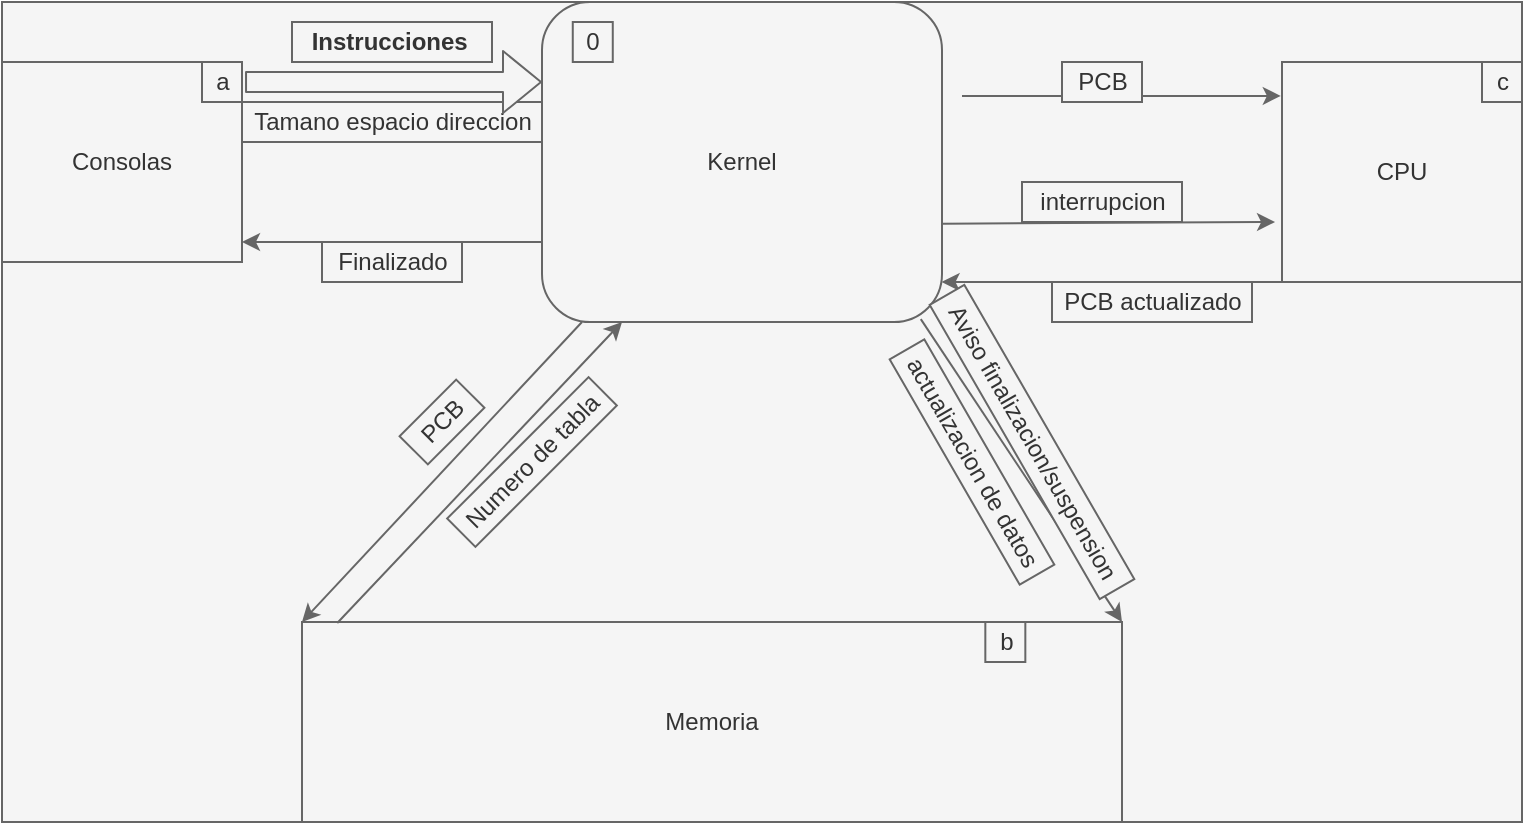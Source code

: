<mxfile>
    <diagram id="QlLRnJXH2-OlNmKPxZ5u" name="Page-1">
        <mxGraphModel dx="1074" dy="741" grid="1" gridSize="10" guides="1" tooltips="1" connect="1" arrows="1" fold="1" page="1" pageScale="1" pageWidth="850" pageHeight="1100" math="0" shadow="0">
            <root>
                <mxCell id="0"/>
                <mxCell id="1" parent="0"/>
                <mxCell id="55" value="" style="group;fillColor=#f5f5f5;fontColor=#333333;strokeColor=#666666;" parent="1" vertex="1" connectable="0">
                    <mxGeometry x="80" y="290" width="760" height="410" as="geometry"/>
                </mxCell>
                <mxCell id="14" value="" style="group;fillColor=#f5f5f5;fontColor=#333333;strokeColor=#666666;" parent="55" vertex="1" connectable="0">
                    <mxGeometry y="30" width="120" height="100" as="geometry"/>
                </mxCell>
                <mxCell id="3" value="Consolas&lt;br&gt;" style="rounded=0;whiteSpace=wrap;html=1;fillColor=#f5f5f5;fontColor=#333333;strokeColor=#666666;" parent="14" vertex="1">
                    <mxGeometry width="120" height="100" as="geometry"/>
                </mxCell>
                <mxCell id="5" value="a" style="text;html=1;align=center;verticalAlign=middle;resizable=0;points=[];autosize=1;strokeColor=#666666;fillColor=#f5f5f5;fontColor=#333333;" parent="14" vertex="1">
                    <mxGeometry x="100" width="20" height="20" as="geometry"/>
                </mxCell>
                <mxCell id="54" value="" style="group;" parent="55" vertex="1" connectable="0">
                    <mxGeometry x="120" width="640" height="410" as="geometry"/>
                </mxCell>
                <mxCell id="11" value="" style="group;fillColor=#f5f5f5;fontColor=#333333;strokeColor=#666666;" parent="54" vertex="1" connectable="0">
                    <mxGeometry x="30" y="310" width="410" height="100" as="geometry"/>
                </mxCell>
                <mxCell id="8" value="Memoria" style="rounded=0;whiteSpace=wrap;html=1;fillColor=#f5f5f5;fontColor=#333333;strokeColor=#666666;" parent="11" vertex="1">
                    <mxGeometry width="410" height="100" as="geometry"/>
                </mxCell>
                <mxCell id="10" value="b" style="text;html=1;align=center;verticalAlign=middle;resizable=0;points=[];autosize=1;strokeColor=#666666;fillColor=#f5f5f5;fontColor=#333333;" parent="11" vertex="1">
                    <mxGeometry x="341.667" width="20" height="20" as="geometry"/>
                </mxCell>
                <mxCell id="12" value="" style="group;" parent="54" vertex="1" connectable="0">
                    <mxGeometry x="150" width="200" height="160" as="geometry"/>
                </mxCell>
                <mxCell id="2" value="Kernel" style="rounded=1;whiteSpace=wrap;html=1;fillColor=#f5f5f5;fontColor=#333333;strokeColor=#666666;" parent="12" vertex="1">
                    <mxGeometry width="200" height="160" as="geometry"/>
                </mxCell>
                <mxCell id="4" value="0" style="text;html=1;align=center;verticalAlign=middle;resizable=0;points=[];autosize=1;strokeColor=#666666;fillColor=#f5f5f5;fontColor=#333333;" parent="12" vertex="1">
                    <mxGeometry x="15.385" y="10" width="20" height="20" as="geometry"/>
                </mxCell>
                <mxCell id="13" value="" style="group;fillColor=#f5f5f5;fontColor=#333333;strokeColor=#666666;" parent="54" vertex="1" connectable="0">
                    <mxGeometry x="520" y="30" width="120" height="110" as="geometry"/>
                </mxCell>
                <mxCell id="6" value="CPU" style="rounded=0;whiteSpace=wrap;html=1;fillColor=#f5f5f5;fontColor=#333333;strokeColor=#666666;" parent="13" vertex="1">
                    <mxGeometry width="120" height="110.0" as="geometry"/>
                </mxCell>
                <mxCell id="9" value="c" style="text;html=1;align=center;verticalAlign=middle;resizable=0;points=[];autosize=1;strokeColor=#666666;fillColor=#f5f5f5;fontColor=#333333;" parent="13" vertex="1">
                    <mxGeometry x="100" width="20" height="20" as="geometry"/>
                </mxCell>
                <mxCell id="16" style="edgeStyle=none;html=1;exitX=0;exitY=0.75;exitDx=0;exitDy=0;fillColor=#f5f5f5;strokeColor=#666666;" parent="54" source="2" edge="1">
                    <mxGeometry relative="1" as="geometry">
                        <mxPoint y="120" as="targetPoint"/>
                    </mxGeometry>
                </mxCell>
                <mxCell id="19" style="edgeStyle=none;html=1;exitX=0;exitY=1;exitDx=0;exitDy=0;entryX=0.999;entryY=0.875;entryDx=0;entryDy=0;entryPerimeter=0;fillColor=#f5f5f5;strokeColor=#666666;" parent="54" source="6" target="2" edge="1">
                    <mxGeometry relative="1" as="geometry"/>
                </mxCell>
                <mxCell id="23" value="&lt;b&gt;Instrucciones&amp;nbsp;&lt;/b&gt;" style="text;html=1;align=center;verticalAlign=middle;resizable=0;points=[];autosize=1;strokeColor=#666666;fillColor=#f5f5f5;fontColor=#333333;" parent="54" vertex="1">
                    <mxGeometry x="25" y="10" width="100" height="20" as="geometry"/>
                </mxCell>
                <mxCell id="24" value="Tamano espacio direccion" style="text;html=1;align=center;verticalAlign=middle;resizable=0;points=[];autosize=1;strokeColor=#666666;fillColor=#f5f5f5;fontColor=#333333;" parent="54" vertex="1">
                    <mxGeometry y="50" width="150" height="20" as="geometry"/>
                </mxCell>
                <mxCell id="26" value="Finalizado" style="text;html=1;align=center;verticalAlign=middle;resizable=0;points=[];autosize=1;strokeColor=#666666;fillColor=#f5f5f5;fontColor=#333333;" parent="54" vertex="1">
                    <mxGeometry x="40" y="120" width="70" height="20" as="geometry"/>
                </mxCell>
                <mxCell id="28" value="PCB" style="text;html=1;align=center;verticalAlign=middle;resizable=0;points=[];autosize=1;strokeColor=#666666;fillColor=#f5f5f5;rotation=-45;fontColor=#333333;" parent="54" vertex="1">
                    <mxGeometry x="80" y="200" width="40" height="20" as="geometry"/>
                </mxCell>
                <mxCell id="29" value="Numero de tabla" style="text;html=1;align=center;verticalAlign=middle;resizable=0;points=[];autosize=1;strokeColor=#666666;fillColor=#f5f5f5;rotation=-45;fontColor=#333333;" parent="54" vertex="1">
                    <mxGeometry x="95" y="220" width="100" height="20" as="geometry"/>
                </mxCell>
                <mxCell id="33" value="" style="endArrow=classic;html=1;entryX=0;entryY=0;entryDx=0;entryDy=0;fillColor=#f5f5f5;strokeColor=#666666;" parent="54" target="8" edge="1">
                    <mxGeometry width="50" height="50" relative="1" as="geometry">
                        <mxPoint x="170" y="160" as="sourcePoint"/>
                        <mxPoint x="280" y="90" as="targetPoint"/>
                        <Array as="points"/>
                    </mxGeometry>
                </mxCell>
                <mxCell id="34" value="" style="endArrow=classic;html=1;exitX=0.043;exitY=0.005;exitDx=0;exitDy=0;exitPerimeter=0;fillColor=#f5f5f5;strokeColor=#666666;" parent="54" source="8" edge="1">
                    <mxGeometry width="50" height="50" relative="1" as="geometry">
                        <mxPoint x="320" y="280" as="sourcePoint"/>
                        <mxPoint x="190" y="160" as="targetPoint"/>
                        <Array as="points"/>
                    </mxGeometry>
                </mxCell>
                <mxCell id="39" value="" style="endArrow=classic;html=1;exitX=0.947;exitY=0.991;exitDx=0;exitDy=0;exitPerimeter=0;entryX=1;entryY=0;entryDx=0;entryDy=0;fillColor=#f5f5f5;strokeColor=#666666;" parent="54" source="2" target="8" edge="1">
                    <mxGeometry width="50" height="50" relative="1" as="geometry">
                        <mxPoint x="190" y="220" as="sourcePoint"/>
                        <mxPoint x="440" y="300" as="targetPoint"/>
                    </mxGeometry>
                </mxCell>
                <mxCell id="41" value="Aviso finalizacion/suspension" style="text;html=1;align=center;verticalAlign=middle;resizable=0;points=[];autosize=1;strokeColor=#666666;fillColor=#f5f5f5;rotation=60;fontColor=#333333;" parent="54" vertex="1">
                    <mxGeometry x="310" y="210" width="170" height="20" as="geometry"/>
                </mxCell>
                <mxCell id="42" value="interrupcion" style="text;html=1;align=center;verticalAlign=middle;resizable=0;points=[];autosize=1;strokeColor=#666666;fillColor=#f5f5f5;fontColor=#333333;" parent="54" vertex="1">
                    <mxGeometry x="390" y="90" width="80" height="20" as="geometry"/>
                </mxCell>
                <mxCell id="44" style="edgeStyle=none;html=1;entryX=-0.005;entryY=0.154;entryDx=0;entryDy=0;entryPerimeter=0;fillColor=#f5f5f5;strokeColor=#666666;" parent="54" target="6" edge="1">
                    <mxGeometry relative="1" as="geometry">
                        <mxPoint x="520" y="50" as="targetPoint"/>
                        <mxPoint x="360" y="47" as="sourcePoint"/>
                    </mxGeometry>
                </mxCell>
                <mxCell id="47" value="PCB actualizado" style="text;html=1;align=center;verticalAlign=middle;resizable=0;points=[];autosize=1;strokeColor=#666666;fillColor=#f5f5f5;fontColor=#333333;" parent="54" vertex="1">
                    <mxGeometry x="405" y="140" width="100" height="20" as="geometry"/>
                </mxCell>
                <mxCell id="51" value="actualizacion de datos" style="text;html=1;align=center;verticalAlign=middle;resizable=0;points=[];autosize=1;strokeColor=#666666;fillColor=#f5f5f5;rotation=60;fontColor=#333333;" parent="54" vertex="1">
                    <mxGeometry x="300" y="220" width="130" height="20" as="geometry"/>
                </mxCell>
                <mxCell id="52" style="edgeStyle=none;html=1;exitX=1;exitY=0.25;exitDx=0;exitDy=0;entryX=-0.029;entryY=0.083;entryDx=0;entryDy=0;entryPerimeter=0;fillColor=#f5f5f5;strokeColor=#666666;" parent="54" edge="1">
                    <mxGeometry relative="1" as="geometry">
                        <mxPoint x="350" y="110.87" as="sourcePoint"/>
                        <mxPoint x="516.52" y="110" as="targetPoint"/>
                    </mxGeometry>
                </mxCell>
                <mxCell id="53" value="PCB" style="text;html=1;align=center;verticalAlign=middle;resizable=0;points=[];autosize=1;strokeColor=#666666;fillColor=#f5f5f5;fontColor=#333333;" parent="54" vertex="1">
                    <mxGeometry x="410" y="30" width="40" height="20" as="geometry"/>
                </mxCell>
                <mxCell id="25" value="" style="shape=flexArrow;endArrow=classic;html=1;exitX=1.076;exitY=0.501;exitDx=0;exitDy=0;exitPerimeter=0;entryX=0;entryY=0.25;entryDx=0;entryDy=0;fillColor=#f5f5f5;strokeColor=#666666;" parent="55" source="5" target="2" edge="1">
                    <mxGeometry width="50" height="50" relative="1" as="geometry">
                        <mxPoint x="220" y="460" as="sourcePoint"/>
                        <mxPoint x="360" y="333" as="targetPoint"/>
                    </mxGeometry>
                </mxCell>
            </root>
        </mxGraphModel>
    </diagram>
</mxfile>